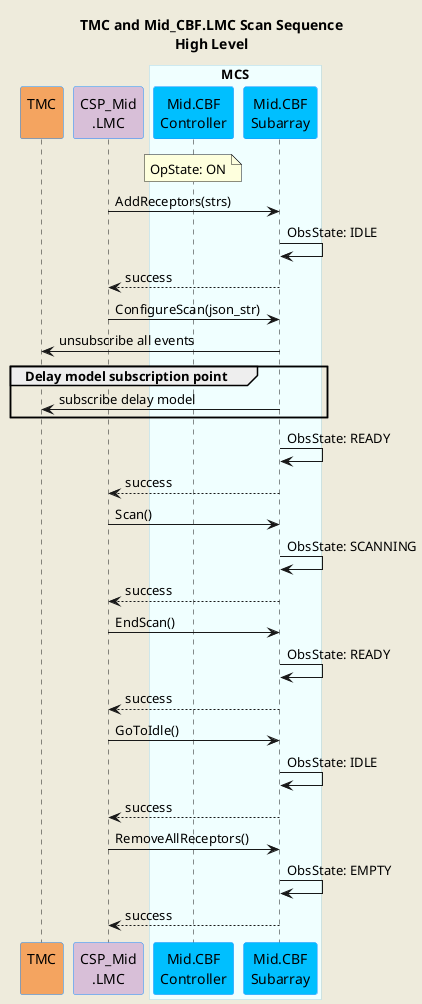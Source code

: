 @startuml
'https://plantuml.com/sequence-diagram

skinparam backgroundColor #EEEBDC
skinparam sequence {
ParticipantBorderColor DodgerBlue
ParticipantBackgroundColor DeepSkyBlue
ActorBorderColor DarkGreen
ActorBackgroundColor Green
BoxBorderColor LightBlue
BoxBackgroundColor #F0FFFF
}

title TMC and Mid_CBF.LMC Scan Sequence\nHigh Level

participant "TMC\n" as tmc #SandyBrown
participant "CSP_Mid\n.LMC" as lmc #Thistle

box "MCS"
participant "Mid.CBF\nController" as controller
participant "Mid.CBF\nSubarray" as subarray
end box

note over controller        : OpState: ON
lmc         -> subarray     : AddReceptors(strs)
subarray    -> subarray     : ObsState: IDLE
subarray   --> lmc          : success
lmc         -> subarray     : ConfigureScan(json_str)
subarray    -> tmc          : unsubscribe all events

group Delay model subscription point
subarray    -> tmc          : subscribe delay model
end group

' group Doppler subscription point
' subarray    -> tmc          : subscribe Doppler phase correction
' end group

' group Jones matrix subscription point
' subarray    -> tmc          : subscribe Jones matrix
' end group

' group Timing beam subscription point
' subarray    -> tmc          : subscribe timing beam weights
' end group

subarray    -> subarray     : ObsState: READY
subarray   --> lmc          : success

lmc         -> subarray     : Scan()
subarray    -> subarray     : ObsState: SCANNING
subarray   --> lmc          : success

lmc         -> subarray     : EndScan()
subarray    -> subarray     : ObsState: READY
subarray   --> lmc          : success

lmc         -> subarray     : GoToIdle()
subarray    -> subarray     : ObsState: IDLE
subarray   --> lmc          : success

lmc         -> subarray     : RemoveAllReceptors()
subarray    -> subarray     : ObsState: EMPTY
subarray   --> lmc          : success

@enduml